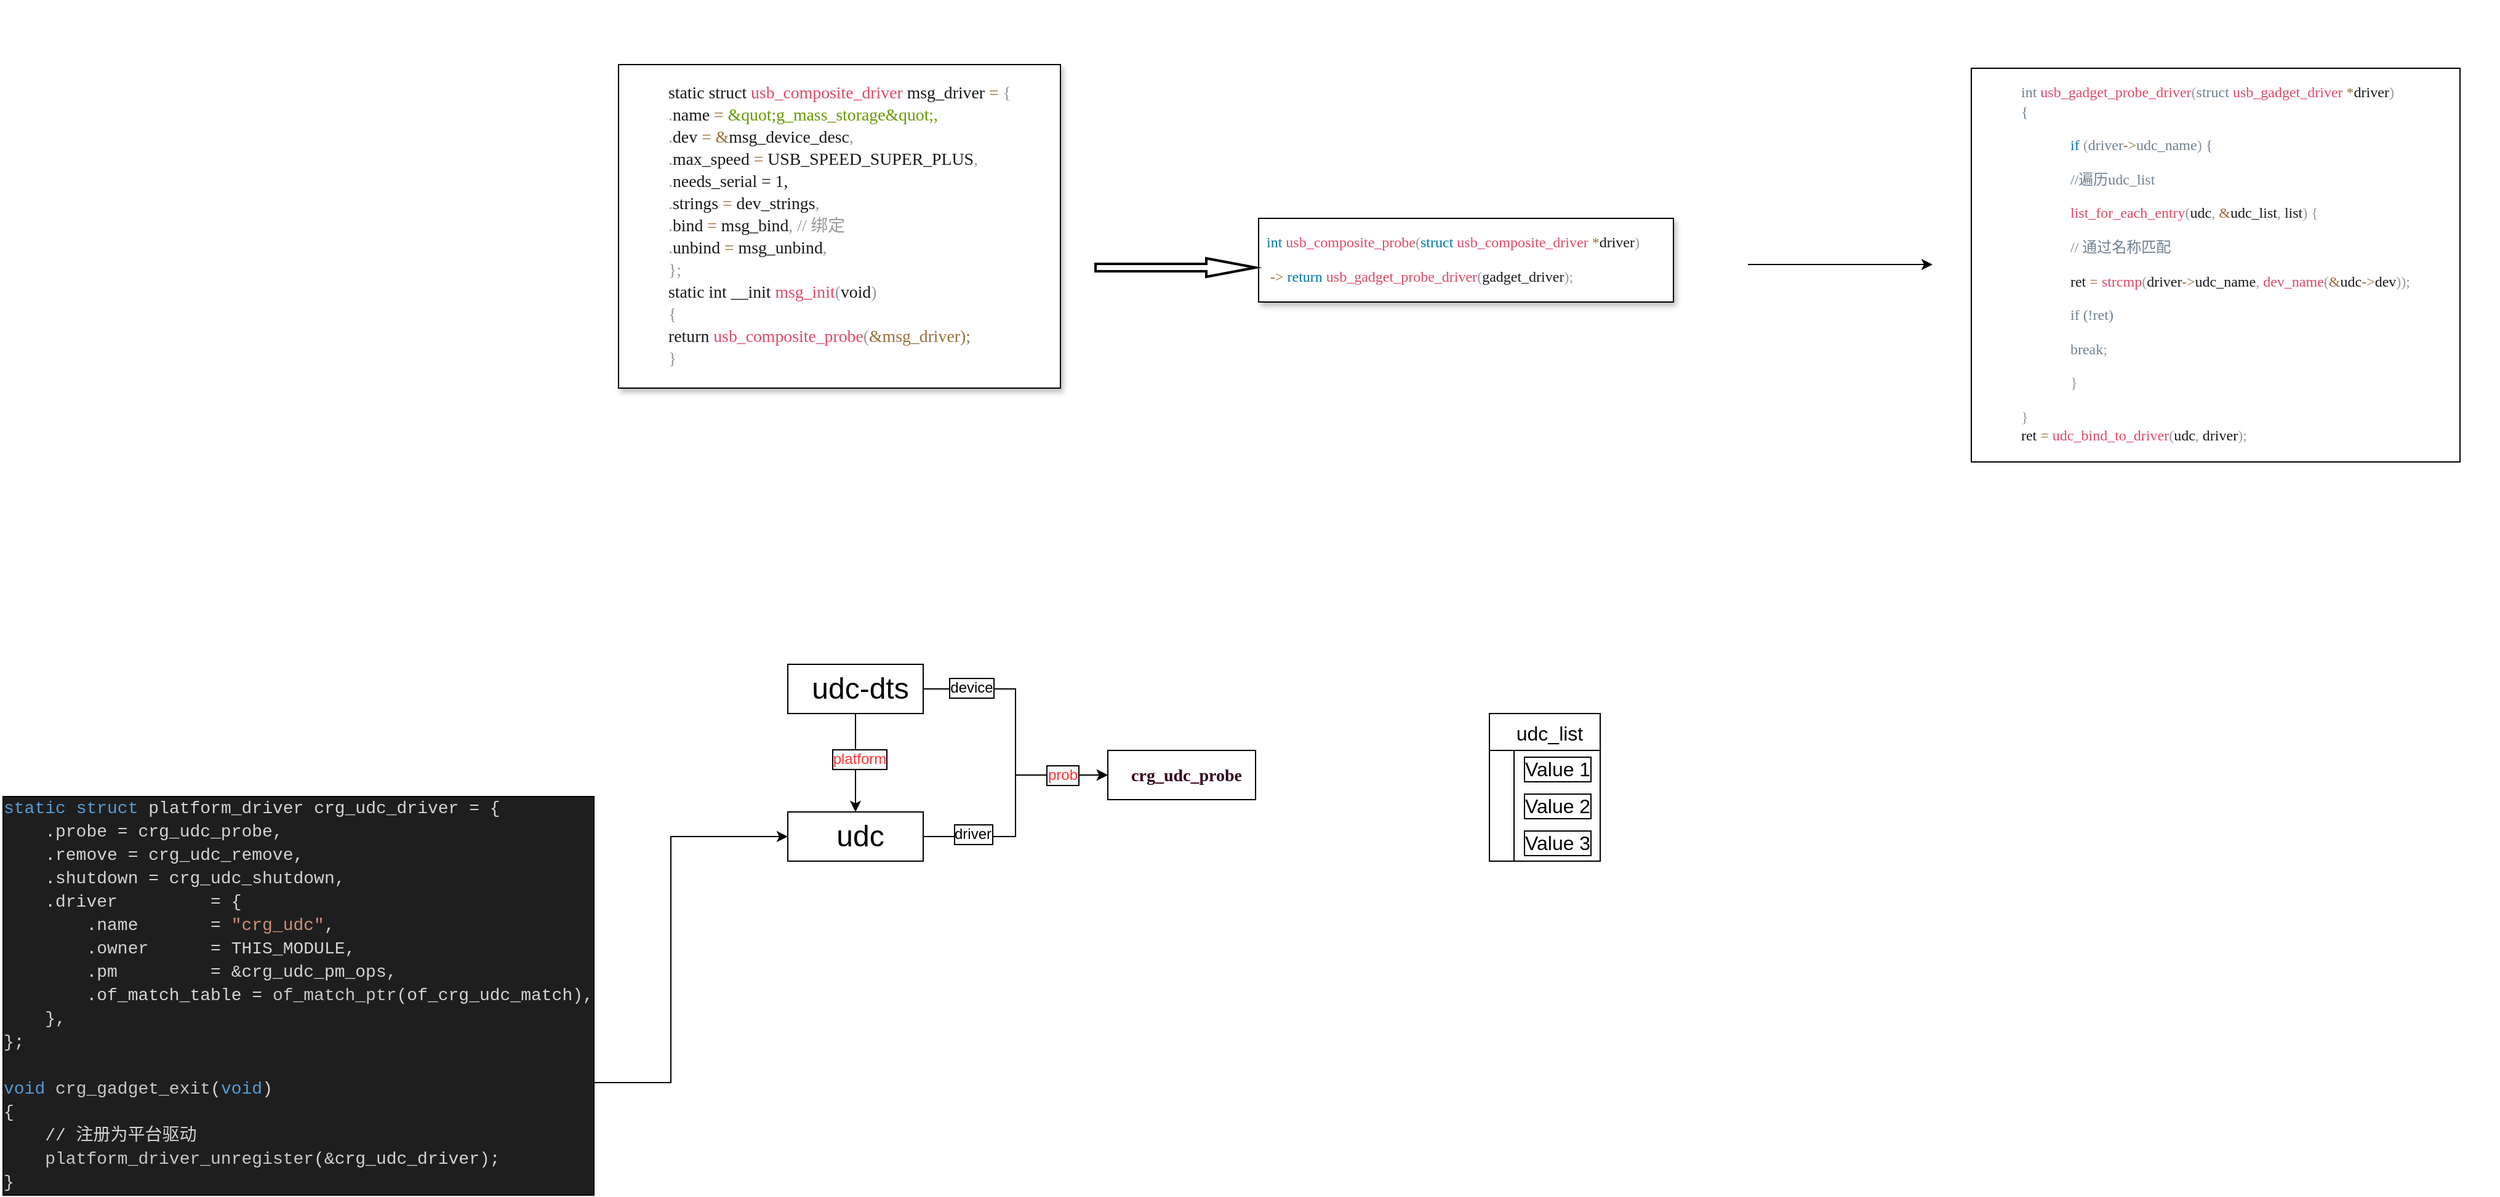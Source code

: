 <mxfile version="24.6.4" type="github">
  <diagram name="第 1 页" id="PCkdRjPO7_-sSv6l2gZ-">
    <mxGraphModel dx="2324" dy="376" grid="1" gridSize="10" guides="1" tooltips="1" connect="1" arrows="1" fold="1" page="1" pageScale="1" pageWidth="827" pageHeight="1169" math="0" shadow="0">
      <root>
        <mxCell id="0" />
        <mxCell id="1" parent="0" />
        <mxCell id="ESOyB9AYNR1p5BY9LJph-37" value="&lt;div style=&quot;line-height: 1.3;font-family: Source Code Pro; text-align: left; vertical-align: top; color: #0077AA; font-size: 13.896px; font-style: normal; font-weight: normal;&quot;&gt;&lt;blockquote style=&quot;color: #19191A;&quot;&gt;&lt;span&gt;static&lt;/span&gt;&lt;span style=&quot;color: #19191A;&quot;&gt; &lt;/span&gt;&lt;span&gt;struct&lt;/span&gt;&lt;span style=&quot;color: #19191A;&quot;&gt; &lt;/span&gt;&lt;span style=&quot;color: #DD4A68;&quot;&gt;usb_composite_driver&lt;/span&gt;&lt;span style=&quot;color: #19191A;&quot;&gt; msg_driver &lt;/span&gt;&lt;span style=&quot;color: #9A6E3A;&quot;&gt;=&lt;/span&gt;&lt;span style=&quot;color: #19191A;&quot;&gt; &lt;/span&gt;&lt;span style=&quot;color: #999999;&quot;&gt;{&lt;br&gt;&lt;/span&gt;&lt;span style=&quot;color: #999999;&quot;&gt;.&lt;/span&gt;&lt;span&gt;name       &lt;/span&gt;&lt;span style=&quot;color: #9A6E3A;&quot;&gt;=&lt;/span&gt;&lt;span&gt; &lt;/span&gt;&lt;span style=&quot;color: #669900;&quot;&gt;&amp;amp;quot;g_mass_storage&amp;amp;quot;,&lt;br&gt;&lt;/span&gt;&lt;span style=&quot;color: #999999;&quot;&gt;.&lt;/span&gt;&lt;span&gt;dev        &lt;/span&gt;&lt;span style=&quot;color: #9A6E3A;&quot;&gt;=&lt;/span&gt;&lt;span&gt; &lt;/span&gt;&lt;span style=&quot;color: #9A6E3A;&quot;&gt;&amp;amp;&lt;/span&gt;&lt;span&gt;msg_device_desc&lt;/span&gt;&lt;span style=&quot;color: #999999;&quot;&gt;,&lt;br&gt;&lt;/span&gt;&lt;span style=&quot;color: #999999;&quot;&gt;.&lt;/span&gt;&lt;span&gt;max_speed  &lt;/span&gt;&lt;span style=&quot;color: #9A6E3A;&quot;&gt;=&lt;/span&gt;&lt;span&gt; USB_SPEED_SUPER_PLUS&lt;/span&gt;&lt;span style=&quot;color: #999999;&quot;&gt;,&lt;br&gt;&lt;/span&gt;&lt;span style=&quot;color: #999999;&quot;&gt;.&lt;/span&gt;&lt;span&gt;needs_serial   = 1,&lt;br&gt;&lt;/span&gt;&lt;span style=&quot;color: #999999;&quot;&gt;.&lt;/span&gt;&lt;span&gt;strings    &lt;/span&gt;&lt;span style=&quot;color: #9A6E3A;&quot;&gt;=&lt;/span&gt;&lt;span&gt; dev_strings&lt;/span&gt;&lt;span style=&quot;color: #999999;&quot;&gt;,&lt;br&gt;&lt;/span&gt;&lt;span style=&quot;color: #999999;&quot;&gt;.&lt;/span&gt;&lt;span&gt;bind       &lt;/span&gt;&lt;span style=&quot;color: #9A6E3A;&quot;&gt;=&lt;/span&gt;&lt;span&gt; msg_bind&lt;/span&gt;&lt;span style=&quot;color: #999999;&quot;&gt;, // 绑定&lt;br&gt;&lt;/span&gt;&lt;span style=&quot;color: #999999;&quot;&gt;.&lt;/span&gt;&lt;span style=&quot;color: #19191A;&quot;&gt;unbind     &lt;/span&gt;&lt;span style=&quot;color: #9A6E3A;&quot;&gt;=&lt;/span&gt;&lt;span style=&quot;color: #19191A;&quot;&gt; msg_unbind&lt;/span&gt;&lt;span style=&quot;color: #999999;&quot;&gt;,&lt;br&gt;&lt;/span&gt;&lt;span style=&quot;color: #999999;&quot;&gt;}&lt;/span&gt;&lt;span style=&quot;color: #999999;&quot;&gt;;&lt;/span&gt;&lt;br&gt;&lt;span&gt;static&lt;/span&gt;&lt;span style=&quot;color: #19191A;&quot;&gt; &lt;/span&gt;&lt;span&gt;int&lt;/span&gt;&lt;span style=&quot;color: #19191A;&quot;&gt; __init &lt;/span&gt;&lt;span style=&quot;color: #DD4A68;&quot;&gt;msg_init&lt;/span&gt;&lt;span style=&quot;color: #999999;&quot;&gt;(&lt;/span&gt;&lt;span&gt;void&lt;/span&gt;&lt;span style=&quot;color: #999999;&quot;&gt;)&lt;br&gt;&lt;/span&gt;&lt;span style=&quot;color: #999999;&quot;&gt;{&lt;br&gt;&lt;/span&gt;&lt;span&gt;return&lt;/span&gt;&lt;span style=&quot;color: #19191A;&quot;&gt; &lt;/span&gt;&lt;span style=&quot;color: #DD4A68;&quot;&gt;usb_composite_probe&lt;/span&gt;&lt;span style=&quot;color: #999999;&quot;&gt;(&lt;/span&gt;&lt;span style=&quot;color: #9A6E3A;&quot;&gt;&amp;amp;msg_driver);&lt;br&gt;&lt;/span&gt;&lt;span style=&quot;color: #999999;&quot;&gt;}&lt;/span&gt;&lt;/blockquote&gt;&lt;p&gt;&lt;span&gt;&lt;/span&gt;&lt;/p&gt;&lt;p&gt;&lt;span&gt;&lt;/span&gt;&lt;/p&gt;&lt;p&gt;&lt;span&gt;&lt;/span&gt;&lt;/p&gt;&lt;p&gt;&lt;span&gt;&lt;/span&gt;&lt;/p&gt;&lt;p&gt;&lt;span&gt;&lt;/span&gt;&lt;/p&gt;&lt;p&gt;&lt;span&gt;&lt;/span&gt;&lt;/p&gt;&lt;/div&gt;" style="text;whiteSpace=wrap;html=1;labelBorderColor=default;textShadow=1;labelBackgroundColor=default;" parent="1" vertex="1">
          <mxGeometry x="-890" y="285" width="390" height="290" as="geometry" />
        </mxCell>
        <mxCell id="oMi_tc-Ln19UIqllwzs8-1" value="&lt;span id=&quot;boardmix-data-meta&quot;&gt;&lt;/span&gt;&lt;span id=&quot;boardmix-data-buffer&quot;&gt;&lt;/span&gt;" style="text;whiteSpace=wrap;html=1;" vertex="1" parent="1">
          <mxGeometry x="-110" y="420" width="30" height="20" as="geometry" />
        </mxCell>
        <mxCell id="oMi_tc-Ln19UIqllwzs8-2" value="&lt;span id=&quot;boardmix-data-meta&quot;&gt;&lt;/span&gt;&lt;span id=&quot;boardmix-data-buffer&quot;&gt;&lt;/span&gt;" style="text;whiteSpace=wrap;html=1;" vertex="1" parent="1">
          <mxGeometry x="-140" y="240" width="30" height="20" as="geometry" />
        </mxCell>
        <mxCell id="oMi_tc-Ln19UIqllwzs8-12" style="edgeStyle=orthogonalEdgeStyle;rounded=0;orthogonalLoop=1;jettySize=auto;html=1;fontFamily=Helvetica;fontSize=12;fontColor=default;labelBorderColor=default;labelBackgroundColor=default;" edge="1" parent="1" source="oMi_tc-Ln19UIqllwzs8-5" target="oMi_tc-Ln19UIqllwzs8-11">
          <mxGeometry relative="1" as="geometry" />
        </mxCell>
        <mxCell id="oMi_tc-Ln19UIqllwzs8-5" value="&lt;div style=&quot;line-height: 1.3;font-family: Source Code Pro; text-align: left; vertical-align: top; color: #19191A; font-size: 12.0px; font-style: normal; font-weight: normal;&quot;&gt;&lt;p style=&quot;color: #0077AA;&quot;&gt;&lt;span&gt;&amp;nbsp; int&lt;/span&gt;&lt;span style=&quot;color: #19191A;&quot;&gt; &lt;/span&gt;&lt;span style=&quot;color: #DD4A68;&quot;&gt;usb_composite_probe&lt;/span&gt;&lt;span style=&quot;color: #999999;&quot;&gt;(&lt;/span&gt;&lt;span&gt;struct&lt;/span&gt;&lt;span style=&quot;color: #19191A;&quot;&gt; &lt;/span&gt;&lt;span style=&quot;color: #DD4A68;&quot;&gt;usb_composite_driver&lt;/span&gt;&lt;span style=&quot;color: #19191A;&quot;&gt; &lt;/span&gt;&lt;span style=&quot;color: #9A6E3A;&quot;&gt;*&lt;/span&gt;&lt;span style=&quot;color: #19191A;&quot;&gt;driver&lt;/span&gt;&lt;span style=&quot;color: #999999;&quot;&gt;)&amp;nbsp; &amp;nbsp; &amp;nbsp; &amp;nbsp; &amp;nbsp;&lt;/span&gt;&lt;/p&gt;&lt;p&gt;&lt;span&gt;&lt;/span&gt;&lt;span style=&quot;color: #9A6E3A;&quot;&gt;&amp;nbsp; &amp;nbsp;-&amp;gt; &lt;/span&gt;&lt;span style=&quot;color: #0077AA;&quot;&gt;return&lt;/span&gt;&lt;span&gt; &lt;/span&gt;&lt;span style=&quot;color: #DD4A68;&quot;&gt;usb_gadget_probe_driver&lt;/span&gt;&lt;span style=&quot;color: #999999;&quot;&gt;(&lt;/span&gt;&lt;span&gt;gadget_driver&lt;/span&gt;&lt;span style=&quot;color: #999999;&quot;&gt;);&lt;/span&gt;&lt;/p&gt;&lt;/div&gt;" style="text;whiteSpace=wrap;html=1;labelBorderColor=default;textShadow=1;labelBackgroundColor=default;" vertex="1" parent="1">
          <mxGeometry x="-370" y="410" width="400" height="90" as="geometry" />
        </mxCell>
        <mxCell id="oMi_tc-Ln19UIqllwzs8-8" value="" style="verticalLabelPosition=bottom;verticalAlign=top;html=1;strokeWidth=2;shape=mxgraph.arrows2.arrow;dy=0.6;dx=40;notch=0;" vertex="1" parent="1">
          <mxGeometry x="-500" y="450" width="130" height="15" as="geometry" />
        </mxCell>
        <UserObject label="&lt;div style=&quot;line-height: 1.3; font-family: &amp;quot;Source Code Pro&amp;quot;; text-align: left; vertical-align: top; color: rgb(0, 119, 170);&quot;&gt;&lt;blockquote style=&quot;color: #708090;&quot;&gt;int&lt;span style=&quot;color: #19191A;&quot;&gt; &lt;/span&gt;&lt;span style=&quot;color: #DD4A68;&quot;&gt;usb_gadget_probe_driver&lt;/span&gt;&lt;span style=&quot;color: #999999;&quot;&gt;(&lt;/span&gt;struct&lt;span style=&quot;color: #19191A;&quot;&gt; &lt;/span&gt;&lt;span style=&quot;color: #DD4A68;&quot;&gt;usb_gadget_driver&lt;/span&gt;&lt;span style=&quot;color: #19191A;&quot;&gt; &lt;/span&gt;&lt;span style=&quot;color: #9A6E3A;&quot;&gt;*&lt;/span&gt;&lt;span style=&quot;color: #19191A;&quot;&gt;driver&lt;/span&gt;&lt;span style=&quot;color: #999999;&quot;&gt;)&lt;br&gt;&lt;/span&gt;{&lt;br&gt;&lt;/blockquote&gt;&lt;/div&gt;&lt;blockquote style=&quot;margin: 0 0 0 40px; border: none; padding: 0px;&quot;&gt;&lt;div style=&quot;line-height: 1.3; font-family: &amp;quot;Source Code Pro&amp;quot;; text-align: left; vertical-align: top; color: rgb(0, 119, 170);&quot;&gt;&lt;blockquote style=&quot;color: #708090;&quot;&gt;&lt;span style=&quot;color: #0077AA;&quot;&gt;if&lt;/span&gt; &lt;span style=&quot;color: #999999;&quot;&gt;(&lt;/span&gt;driver&lt;span style=&quot;color: #9A6E3A;&quot;&gt;-&amp;gt;&lt;/span&gt;udc_name&lt;span style=&quot;color: #999999;&quot;&gt;)&lt;/span&gt; {&lt;/blockquote&gt;&lt;/div&gt;&lt;div style=&quot;line-height: 1.3; font-family: &amp;quot;Source Code Pro&amp;quot;; text-align: left; vertical-align: top; color: rgb(0, 119, 170);&quot;&gt;&lt;blockquote style=&quot;color: #708090;&quot;&gt;         //遍历udc_list&lt;/blockquote&gt;&lt;/div&gt;&lt;div style=&quot;line-height: 1.3; font-family: &amp;quot;Source Code Pro&amp;quot;; text-align: left; vertical-align: top; color: rgb(0, 119, 170);&quot;&gt;&lt;blockquote style=&quot;color: #708090;&quot;&gt;&lt;span style=&quot;color: #DD4A68;&quot;&gt;list_for_each_entry&lt;/span&gt;&lt;span style=&quot;color: #999999;&quot;&gt;(&lt;/span&gt;&lt;span style=&quot;color: #19191A;&quot;&gt;udc&lt;/span&gt;&lt;span style=&quot;color: #999999;&quot;&gt;,&lt;/span&gt;&lt;span style=&quot;color: #19191A;&quot;&gt; &lt;/span&gt;&lt;span style=&quot;color: #9A6E3A;&quot;&gt;&amp;amp;&lt;/span&gt;&lt;span style=&quot;color: #19191A;&quot;&gt;udc_list&lt;/span&gt;&lt;span style=&quot;color: #999999;&quot;&gt;,&lt;/span&gt;&lt;span style=&quot;color: #19191A;&quot;&gt; list&lt;/span&gt;&lt;span style=&quot;color: #999999;&quot;&gt;)&lt;/span&gt;&lt;span style=&quot;color: #19191A;&quot;&gt; &lt;/span&gt;&lt;span style=&quot;color: #999999;&quot;&gt;{&lt;br&gt;&lt;/span&gt;&lt;/blockquote&gt;&lt;/div&gt;&lt;div style=&quot;line-height: 1.3; font-family: &amp;quot;Source Code Pro&amp;quot;; text-align: left; vertical-align: top; color: rgb(0, 119, 170);&quot;&gt;&lt;blockquote style=&quot;color: #708090;&quot;&gt;&lt;span style=&quot;color: #708090;&quot;&gt;// 通过名称匹配&lt;/span&gt;&lt;/blockquote&gt;&lt;/div&gt;&lt;div style=&quot;line-height: 1.3; font-family: &amp;quot;Source Code Pro&amp;quot;; text-align: left; vertical-align: top; color: rgb(0, 119, 170);&quot;&gt;&lt;blockquote style=&quot;color: #708090;&quot;&gt;&lt;span style=&quot;color: #19191A;&quot;&gt;            ret &lt;/span&gt;&lt;span style=&quot;color: #9A6E3A;&quot;&gt;=&lt;/span&gt;&lt;span style=&quot;color: #19191A;&quot;&gt; &lt;/span&gt;&lt;span style=&quot;color: #DD4A68;&quot;&gt;strcmp&lt;/span&gt;&lt;span style=&quot;color: #999999;&quot;&gt;(&lt;/span&gt;&lt;span style=&quot;color: #19191A;&quot;&gt;driver&lt;/span&gt;&lt;span style=&quot;color: #9A6E3A;&quot;&gt;-&amp;gt;&lt;/span&gt;&lt;span style=&quot;color: #19191A;&quot;&gt;udc_name&lt;/span&gt;&lt;span style=&quot;color: #999999;&quot;&gt;,&lt;/span&gt;&lt;span style=&quot;color: #19191A;&quot;&gt; &lt;/span&gt;&lt;span style=&quot;color: #DD4A68;&quot;&gt;dev_name&lt;/span&gt;&lt;span style=&quot;color: #999999;&quot;&gt;(&lt;/span&gt;&lt;span style=&quot;color: #9A6E3A;&quot;&gt;&amp;amp;&lt;/span&gt;&lt;span style=&quot;color: #19191A;&quot;&gt;udc&lt;/span&gt;&lt;span style=&quot;color: #9A6E3A;&quot;&gt;-&amp;gt;&lt;/span&gt;&lt;span style=&quot;color: #19191A;&quot;&gt;dev&lt;/span&gt;&lt;span style=&quot;color: #999999;&quot;&gt;)&lt;/span&gt;&lt;span style=&quot;color: #999999;&quot;&gt;)&lt;/span&gt;&lt;span style=&quot;color: #999999;&quot;&gt;;&lt;br&gt;&lt;/span&gt;&lt;/blockquote&gt;&lt;/div&gt;&lt;div style=&quot;line-height: 1.3; font-family: &amp;quot;Source Code Pro&amp;quot;; text-align: left; vertical-align: top; color: rgb(0, 119, 170);&quot;&gt;&lt;blockquote style=&quot;color: #708090;&quot;&gt;if (!ret)&lt;/blockquote&gt;&lt;/div&gt;&lt;div style=&quot;line-height: 1.3; font-family: &amp;quot;Source Code Pro&amp;quot;; text-align: left; vertical-align: top; color: rgb(0, 119, 170);&quot;&gt;&lt;blockquote style=&quot;color: #708090;&quot;&gt;break&lt;span style=&quot;color: #999999;&quot;&gt;;&lt;br&gt;&lt;/span&gt;&lt;/blockquote&gt;&lt;/div&gt;&lt;div style=&quot;line-height: 1.3; font-family: &amp;quot;Source Code Pro&amp;quot;; text-align: left; vertical-align: top; color: rgb(0, 119, 170);&quot;&gt;&lt;blockquote style=&quot;color: #708090;&quot;&gt;&lt;span style=&quot;color: #999999;&quot;&gt;}&lt;/span&gt;&lt;/blockquote&gt;&lt;/div&gt;&lt;/blockquote&gt;&lt;div style=&quot;line-height: 1.3; font-family: &amp;quot;Source Code Pro&amp;quot;; text-align: left; vertical-align: top; color: rgb(0, 119, 170);&quot;&gt;&lt;blockquote style=&quot;color: #708090;&quot;&gt;&lt;span style=&quot;color: #999999;&quot;&gt;}&lt;br&gt;&lt;/span&gt;&lt;span style=&quot;color: #19191A;&quot;&gt;    ret &lt;/span&gt;&lt;span style=&quot;color: #9A6E3A;&quot;&gt;=&lt;/span&gt;&lt;span style=&quot;color: #19191A;&quot;&gt; &lt;/span&gt;&lt;span style=&quot;color: #DD4A68;&quot;&gt;udc_bind_to_driver&lt;/span&gt;&lt;span style=&quot;color: #999999;&quot;&gt;(&lt;/span&gt;&lt;span style=&quot;color: #19191A;&quot;&gt;udc&lt;/span&gt;&lt;span style=&quot;color: #999999;&quot;&gt;,&lt;/span&gt;&lt;span style=&quot;color: #19191A;&quot;&gt; driver&lt;/span&gt;&lt;span style=&quot;color: #999999;&quot;&gt;)&lt;/span&gt;&lt;span style=&quot;color: #999999;&quot;&gt;;&lt;/span&gt;&lt;/blockquote&gt;&lt;p&gt;&lt;span style=&quot;color: #19191A;&quot;&gt;&lt;/span&gt;&lt;/p&gt;&lt;p&gt;&lt;span style=&quot;color: #19191A;&quot;&gt;&lt;/span&gt;&lt;/p&gt;&lt;p&gt;&lt;span style=&quot;color: #19191A;&quot;&gt;&lt;/span&gt;&lt;/p&gt;&lt;p&gt;&lt;span style=&quot;color: #19191A;&quot;&gt;&lt;/span&gt;&lt;/p&gt;&lt;p&gt;&lt;span style=&quot;color: #19191A;&quot;&gt;&lt;/span&gt;&lt;/p&gt;&lt;p&gt;&lt;span style=&quot;color: #19191A;&quot;&gt;&lt;/span&gt;&lt;/p&gt;&lt;p&gt;&lt;span style=&quot;color: #19191A;&quot;&gt;&lt;/span&gt;&lt;/p&gt;&lt;/div&gt;" placeholders="1" name="Variable" id="oMi_tc-Ln19UIqllwzs8-11">
          <mxCell style="text;html=1;strokeColor=none;fillColor=none;align=center;verticalAlign=middle;whiteSpace=wrap;overflow=hidden;fontFamily=Helvetica;fontSize=12;fontColor=default;labelBorderColor=default;labelBackgroundColor=default;" vertex="1" parent="1">
            <mxGeometry x="180" y="290" width="460" height="330" as="geometry" />
          </mxCell>
        </UserObject>
        <mxCell id="oMi_tc-Ln19UIqllwzs8-17" style="edgeStyle=orthogonalEdgeStyle;rounded=0;orthogonalLoop=1;jettySize=auto;html=1;exitX=0.5;exitY=1;exitDx=0;exitDy=0;fontFamily=Helvetica;fontSize=12;fontColor=default;labelBorderColor=default;labelBackgroundColor=default;" edge="1" parent="1" source="oMi_tc-Ln19UIqllwzs8-15" target="oMi_tc-Ln19UIqllwzs8-16">
          <mxGeometry relative="1" as="geometry" />
        </mxCell>
        <mxCell id="oMi_tc-Ln19UIqllwzs8-18" value="&lt;font color=&quot;#ff3333&quot;&gt;platform&lt;/font&gt;" style="edgeLabel;html=1;align=center;verticalAlign=middle;resizable=0;points=[];spacingLeft=8;fontFamily=Helvetica;fontSize=12;fontColor=default;labelBorderColor=default;labelBackgroundColor=default;fillColor=none;gradientColor=none;" vertex="1" connectable="0" parent="oMi_tc-Ln19UIqllwzs8-17">
          <mxGeometry x="-0.072" y="-1" relative="1" as="geometry">
            <mxPoint as="offset" />
          </mxGeometry>
        </mxCell>
        <mxCell id="oMi_tc-Ln19UIqllwzs8-19" style="edgeStyle=orthogonalEdgeStyle;rounded=0;orthogonalLoop=1;jettySize=auto;html=1;exitX=1;exitY=0.5;exitDx=0;exitDy=0;fontFamily=Helvetica;fontSize=12;fontColor=default;labelBorderColor=default;labelBackgroundColor=default;entryX=0;entryY=0.5;entryDx=0;entryDy=0;" edge="1" parent="1" source="oMi_tc-Ln19UIqllwzs8-15" target="oMi_tc-Ln19UIqllwzs8-20">
          <mxGeometry relative="1" as="geometry">
            <mxPoint x="-490" y="799.724" as="targetPoint" />
          </mxGeometry>
        </mxCell>
        <mxCell id="oMi_tc-Ln19UIqllwzs8-23" value="device" style="edgeLabel;html=1;align=center;verticalAlign=middle;resizable=0;points=[];spacingLeft=8;fontFamily=Helvetica;fontSize=12;fontColor=default;labelBorderColor=default;labelBackgroundColor=default;fillColor=none;gradientColor=none;" vertex="1" connectable="0" parent="oMi_tc-Ln19UIqllwzs8-19">
          <mxGeometry x="-0.682" y="1" relative="1" as="geometry">
            <mxPoint as="offset" />
          </mxGeometry>
        </mxCell>
        <mxCell id="oMi_tc-Ln19UIqllwzs8-15" value="udc-dts" style="whiteSpace=wrap;html=1;align=center;verticalAlign=middle;spacingLeft=8;fontFamily=Helvetica;fontSize=24;fontColor=default;labelBorderColor=none;labelBackgroundColor=default;fillColor=none;gradientColor=none;horizontal=1;" vertex="1" parent="1">
          <mxGeometry x="-750" y="780" width="110" height="40" as="geometry" />
        </mxCell>
        <mxCell id="oMi_tc-Ln19UIqllwzs8-21" style="edgeStyle=orthogonalEdgeStyle;rounded=0;orthogonalLoop=1;jettySize=auto;html=1;entryX=0;entryY=0.5;entryDx=0;entryDy=0;fontFamily=Helvetica;fontSize=12;fontColor=default;labelBorderColor=default;labelBackgroundColor=default;" edge="1" parent="1" source="oMi_tc-Ln19UIqllwzs8-16" target="oMi_tc-Ln19UIqllwzs8-20">
          <mxGeometry relative="1" as="geometry" />
        </mxCell>
        <mxCell id="oMi_tc-Ln19UIqllwzs8-22" value="&lt;font color=&quot;#ff3333&quot;&gt;prob&lt;/font&gt;" style="edgeLabel;html=1;align=center;verticalAlign=middle;resizable=0;points=[];spacingLeft=8;fontFamily=Helvetica;fontSize=12;fontColor=default;labelBorderColor=default;labelBackgroundColor=default;fillColor=none;gradientColor=none;" vertex="1" connectable="0" parent="oMi_tc-Ln19UIqllwzs8-21">
          <mxGeometry x="0.588" relative="1" as="geometry">
            <mxPoint as="offset" />
          </mxGeometry>
        </mxCell>
        <mxCell id="oMi_tc-Ln19UIqllwzs8-24" value="driver" style="edgeLabel;html=1;align=center;verticalAlign=middle;resizable=0;points=[];spacingLeft=8;fontFamily=Helvetica;fontSize=12;fontColor=default;labelBorderColor=default;labelBackgroundColor=default;fillColor=none;gradientColor=none;" vertex="1" connectable="0" parent="oMi_tc-Ln19UIqllwzs8-21">
          <mxGeometry x="-0.643" y="2" relative="1" as="geometry">
            <mxPoint as="offset" />
          </mxGeometry>
        </mxCell>
        <mxCell id="oMi_tc-Ln19UIqllwzs8-16" value="udc" style="whiteSpace=wrap;html=1;align=center;verticalAlign=middle;spacingLeft=8;fontFamily=Helvetica;fontSize=24;fontColor=default;labelBorderColor=none;labelBackgroundColor=default;fillColor=none;gradientColor=none;horizontal=1;" vertex="1" parent="1">
          <mxGeometry x="-750" y="900" width="110" height="40" as="geometry" />
        </mxCell>
        <mxCell id="oMi_tc-Ln19UIqllwzs8-20" value="&lt;div&gt;&lt;div style=&quot;line-height: 19px;&quot;&gt;&lt;div style=&quot;font-size: 14px; line-height: 19px;&quot;&gt;&lt;div style=&quot;line-height: 19px;&quot;&gt;crg_udc_probe&lt;/div&gt;&lt;/div&gt;&lt;/div&gt;&lt;/div&gt;" style="whiteSpace=wrap;html=1;align=center;verticalAlign=middle;spacingLeft=8;fontFamily=Tahoma;fontSize=24;fontColor=#33001A;labelBorderColor=none;labelBackgroundColor=default;fillColor=none;gradientColor=none;horizontal=1;fontStyle=1" vertex="1" parent="1">
          <mxGeometry x="-490" y="850" width="120" height="40" as="geometry" />
        </mxCell>
        <mxCell id="oMi_tc-Ln19UIqllwzs8-28" style="edgeStyle=orthogonalEdgeStyle;rounded=0;orthogonalLoop=1;jettySize=auto;html=1;exitX=1;exitY=0.75;exitDx=0;exitDy=0;entryX=0;entryY=0.5;entryDx=0;entryDy=0;fontFamily=Helvetica;fontSize=12;fontColor=default;labelBorderColor=default;labelBackgroundColor=default;" edge="1" parent="1" source="oMi_tc-Ln19UIqllwzs8-25" target="oMi_tc-Ln19UIqllwzs8-16">
          <mxGeometry relative="1" as="geometry" />
        </mxCell>
        <mxCell id="oMi_tc-Ln19UIqllwzs8-25" value="&lt;div style=&quot;color: #d4d4d4;background-color: #1e1e1e;font-family: Consolas, &#39;Courier New&#39;, monospace;font-weight: normal;font-size: 14px;line-height: 19px;white-space: pre;&quot;&gt;&lt;div&gt;&lt;span style=&quot;color: #569cd6;&quot;&gt;static&lt;/span&gt;&lt;span style=&quot;color: #d4d4d4;&quot;&gt; &lt;/span&gt;&lt;span style=&quot;color: #569cd6;&quot;&gt;struct&lt;/span&gt;&lt;span style=&quot;color: #d4d4d4;&quot;&gt; platform_driver crg_udc_driver = {&lt;/span&gt;&lt;/div&gt;&lt;div&gt;&lt;span style=&quot;color: #d4d4d4;&quot;&gt;&amp;nbsp; &amp;nbsp; .probe = crg_udc_probe,&lt;/span&gt;&lt;/div&gt;&lt;div&gt;&lt;span style=&quot;color: #d4d4d4;&quot;&gt;&amp;nbsp; &amp;nbsp; .remove = crg_udc_remove,&lt;/span&gt;&lt;/div&gt;&lt;div&gt;&lt;span style=&quot;color: #d4d4d4;&quot;&gt;&amp;nbsp; &amp;nbsp; .shutdown = crg_udc_shutdown,&lt;/span&gt;&lt;/div&gt;&lt;div&gt;&lt;span style=&quot;color: #d4d4d4;&quot;&gt;&amp;nbsp; &amp;nbsp; .driver &amp;nbsp; &amp;nbsp; &amp;nbsp; &amp;nbsp; = {&lt;/span&gt;&lt;/div&gt;&lt;div&gt;&lt;span style=&quot;color: #d4d4d4;&quot;&gt;&amp;nbsp; &amp;nbsp; &amp;nbsp; &amp;nbsp; .name &amp;nbsp; &amp;nbsp; &amp;nbsp; = &lt;/span&gt;&lt;span style=&quot;color: #ce9178;&quot;&gt;&quot;crg_udc&quot;&lt;/span&gt;&lt;span style=&quot;color: #d4d4d4;&quot;&gt;,&lt;/span&gt;&lt;/div&gt;&lt;div&gt;&lt;span style=&quot;color: #d4d4d4;&quot;&gt;&amp;nbsp; &amp;nbsp; &amp;nbsp; &amp;nbsp; .owner &amp;nbsp; &amp;nbsp; &amp;nbsp;= THIS_MODULE,&lt;/span&gt;&lt;/div&gt;&lt;div&gt;&lt;span style=&quot;color: #d4d4d4;&quot;&gt;&amp;nbsp; &amp;nbsp; &amp;nbsp; &amp;nbsp; .pm &amp;nbsp; &amp;nbsp; &amp;nbsp; &amp;nbsp; = &amp;amp;crg_udc_pm_ops,&lt;/span&gt;&lt;/div&gt;&lt;div&gt;&lt;span style=&quot;color: #d4d4d4;&quot;&gt;&amp;nbsp; &amp;nbsp; &amp;nbsp; &amp;nbsp; .of_match_table = &lt;/span&gt;&lt;span style=&quot;color: #c8c8c8;&quot;&gt;of_match_ptr&lt;/span&gt;&lt;span style=&quot;color: #d4d4d4;&quot;&gt;(of_crg_udc_match),&lt;/span&gt;&lt;/div&gt;&lt;div&gt;&lt;span style=&quot;color: #d4d4d4;&quot;&gt;&amp;nbsp; &amp;nbsp; },&lt;/span&gt;&lt;/div&gt;&lt;div&gt;&lt;span style=&quot;color: #d4d4d4;&quot;&gt;};&lt;/span&gt;&lt;/div&gt;&lt;br&gt;&lt;div&gt;&lt;span style=&quot;color: #569cd6;&quot;&gt;void&lt;/span&gt;&lt;span style=&quot;color: #d4d4d4;&quot;&gt; &lt;/span&gt;&lt;span style=&quot;color: #c8c8c8;&quot;&gt;crg_gadget_exit&lt;/span&gt;&lt;span style=&quot;color: #d4d4d4;&quot;&gt;(&lt;/span&gt;&lt;span style=&quot;color: #569cd6;&quot;&gt;void&lt;/span&gt;&lt;span style=&quot;color: #d4d4d4;&quot;&gt;)&lt;/span&gt;&lt;/div&gt;&lt;div&gt;&lt;span style=&quot;color: #d4d4d4;&quot;&gt;{&lt;/span&gt;&lt;/div&gt;&lt;div&gt;&lt;span style=&quot;color: #d4d4d4;&quot;&gt;    // 注册为平台驱动&lt;/span&gt;&lt;/div&gt;&lt;div&gt;&lt;span style=&quot;color: #d4d4d4;&quot;&gt;&amp;nbsp; &amp;nbsp; &lt;/span&gt;&lt;span style=&quot;color: #c8c8c8;&quot;&gt;platform_driver_unregister&lt;/span&gt;&lt;span style=&quot;color: #d4d4d4;&quot;&gt;(&amp;amp;crg_udc_driver);&lt;/span&gt;&lt;/div&gt;&lt;div&gt;&lt;span style=&quot;color: #d4d4d4;&quot;&gt;}&lt;/span&gt;&lt;/div&gt;&lt;/div&gt;" style="text;whiteSpace=wrap;html=1;fontFamily=Helvetica;fontSize=12;fontColor=default;labelBorderColor=default;labelBackgroundColor=default;textShadow=0;" vertex="1" parent="1">
          <mxGeometry x="-1390" y="880" width="450" height="320" as="geometry" />
        </mxCell>
        <mxCell id="oMi_tc-Ln19UIqllwzs8-52" value="udc_list" style="shape=table;startSize=30;container=1;collapsible=0;childLayout=tableLayout;fixedRows=1;rowLines=0;fontStyle=0;strokeColor=default;fontSize=16;align=center;verticalAlign=middle;spacingLeft=8;fontFamily=Helvetica;fontColor=default;labelBorderColor=none;labelBackgroundColor=default;fillColor=none;gradientColor=none;" vertex="1" parent="1">
          <mxGeometry x="-180" y="820" width="90" height="120" as="geometry" />
        </mxCell>
        <mxCell id="oMi_tc-Ln19UIqllwzs8-53" value="" style="shape=tableRow;horizontal=0;startSize=0;swimlaneHead=0;swimlaneBody=0;top=0;left=0;bottom=0;right=0;collapsible=0;dropTarget=0;fillColor=none;points=[[0,0.5],[1,0.5]];portConstraint=eastwest;strokeColor=inherit;fontSize=16;align=left;verticalAlign=middle;spacingLeft=8;fontFamily=Helvetica;fontColor=default;labelBorderColor=default;labelBackgroundColor=default;" vertex="1" parent="oMi_tc-Ln19UIqllwzs8-52">
          <mxGeometry y="30" width="90" height="30" as="geometry" />
        </mxCell>
        <mxCell id="oMi_tc-Ln19UIqllwzs8-54" value="" style="shape=partialRectangle;html=1;whiteSpace=wrap;connectable=0;fillColor=none;top=0;left=0;bottom=0;right=0;overflow=hidden;pointerEvents=1;strokeColor=inherit;fontSize=16;align=left;verticalAlign=middle;spacingLeft=8;fontFamily=Helvetica;fontColor=default;labelBorderColor=default;labelBackgroundColor=default;" vertex="1" parent="oMi_tc-Ln19UIqllwzs8-53">
          <mxGeometry width="20" height="30" as="geometry">
            <mxRectangle width="20" height="30" as="alternateBounds" />
          </mxGeometry>
        </mxCell>
        <mxCell id="oMi_tc-Ln19UIqllwzs8-55" value="Value 1" style="shape=partialRectangle;html=1;whiteSpace=wrap;connectable=0;fillColor=none;top=0;left=0;bottom=0;right=0;align=left;spacingLeft=6;overflow=hidden;strokeColor=inherit;fontSize=16;verticalAlign=middle;fontFamily=Helvetica;fontColor=default;labelBorderColor=default;labelBackgroundColor=default;" vertex="1" parent="oMi_tc-Ln19UIqllwzs8-53">
          <mxGeometry x="20" width="70" height="30" as="geometry">
            <mxRectangle width="70" height="30" as="alternateBounds" />
          </mxGeometry>
        </mxCell>
        <mxCell id="oMi_tc-Ln19UIqllwzs8-56" value="" style="shape=tableRow;horizontal=0;startSize=0;swimlaneHead=0;swimlaneBody=0;top=0;left=0;bottom=0;right=0;collapsible=0;dropTarget=0;fillColor=none;points=[[0,0.5],[1,0.5]];portConstraint=eastwest;strokeColor=inherit;fontSize=16;align=left;verticalAlign=middle;spacingLeft=8;fontFamily=Helvetica;fontColor=default;labelBorderColor=default;labelBackgroundColor=default;" vertex="1" parent="oMi_tc-Ln19UIqllwzs8-52">
          <mxGeometry y="60" width="90" height="30" as="geometry" />
        </mxCell>
        <mxCell id="oMi_tc-Ln19UIqllwzs8-57" value="" style="shape=partialRectangle;html=1;whiteSpace=wrap;connectable=0;fillColor=none;top=0;left=0;bottom=0;right=0;overflow=hidden;strokeColor=inherit;fontSize=16;align=left;verticalAlign=middle;spacingLeft=8;fontFamily=Helvetica;fontColor=default;labelBorderColor=default;labelBackgroundColor=default;" vertex="1" parent="oMi_tc-Ln19UIqllwzs8-56">
          <mxGeometry width="20" height="30" as="geometry">
            <mxRectangle width="20" height="30" as="alternateBounds" />
          </mxGeometry>
        </mxCell>
        <mxCell id="oMi_tc-Ln19UIqllwzs8-58" value="Value 2" style="shape=partialRectangle;html=1;whiteSpace=wrap;connectable=0;fillColor=none;top=0;left=0;bottom=0;right=0;align=left;spacingLeft=6;overflow=hidden;strokeColor=inherit;fontSize=16;verticalAlign=middle;fontFamily=Helvetica;fontColor=default;labelBorderColor=default;labelBackgroundColor=default;" vertex="1" parent="oMi_tc-Ln19UIqllwzs8-56">
          <mxGeometry x="20" width="70" height="30" as="geometry">
            <mxRectangle width="70" height="30" as="alternateBounds" />
          </mxGeometry>
        </mxCell>
        <mxCell id="oMi_tc-Ln19UIqllwzs8-59" value="" style="shape=tableRow;horizontal=0;startSize=0;swimlaneHead=0;swimlaneBody=0;top=0;left=0;bottom=0;right=0;collapsible=0;dropTarget=0;fillColor=none;points=[[0,0.5],[1,0.5]];portConstraint=eastwest;strokeColor=inherit;fontSize=16;align=left;verticalAlign=middle;spacingLeft=8;fontFamily=Helvetica;fontColor=default;labelBorderColor=default;labelBackgroundColor=default;" vertex="1" parent="oMi_tc-Ln19UIqllwzs8-52">
          <mxGeometry y="90" width="90" height="30" as="geometry" />
        </mxCell>
        <mxCell id="oMi_tc-Ln19UIqllwzs8-60" value="" style="shape=partialRectangle;html=1;whiteSpace=wrap;connectable=0;fillColor=none;top=0;left=0;bottom=0;right=0;overflow=hidden;strokeColor=inherit;fontSize=16;align=left;verticalAlign=middle;spacingLeft=8;fontFamily=Helvetica;fontColor=default;labelBorderColor=default;labelBackgroundColor=default;" vertex="1" parent="oMi_tc-Ln19UIqllwzs8-59">
          <mxGeometry width="20" height="30" as="geometry">
            <mxRectangle width="20" height="30" as="alternateBounds" />
          </mxGeometry>
        </mxCell>
        <mxCell id="oMi_tc-Ln19UIqllwzs8-61" value="Value 3" style="shape=partialRectangle;html=1;whiteSpace=wrap;connectable=0;fillColor=none;top=0;left=0;bottom=0;right=0;align=left;spacingLeft=6;overflow=hidden;strokeColor=inherit;fontSize=16;verticalAlign=middle;fontFamily=Helvetica;fontColor=default;labelBorderColor=default;labelBackgroundColor=default;" vertex="1" parent="oMi_tc-Ln19UIqllwzs8-59">
          <mxGeometry x="20" width="70" height="30" as="geometry">
            <mxRectangle width="70" height="30" as="alternateBounds" />
          </mxGeometry>
        </mxCell>
      </root>
    </mxGraphModel>
  </diagram>
</mxfile>
